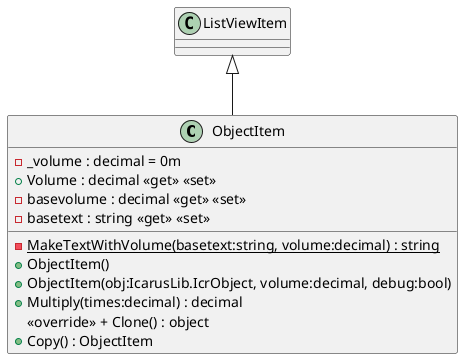 @startuml
class ObjectItem {
    - _volume : decimal = 0m
    + Volume : decimal <<get>> <<set>>
    - basevolume : decimal <<get>> <<set>>
    - basetext : string <<get>> <<set>>
    - {static} MakeTextWithVolume(basetext:string, volume:decimal) : string
    + ObjectItem()
    + ObjectItem(obj:IcarusLib.IcrObject, volume:decimal, debug:bool)
    + Multiply(times:decimal) : decimal
    <<override>> + Clone() : object
    + Copy() : ObjectItem
}
ListViewItem <|-- ObjectItem
@enduml

